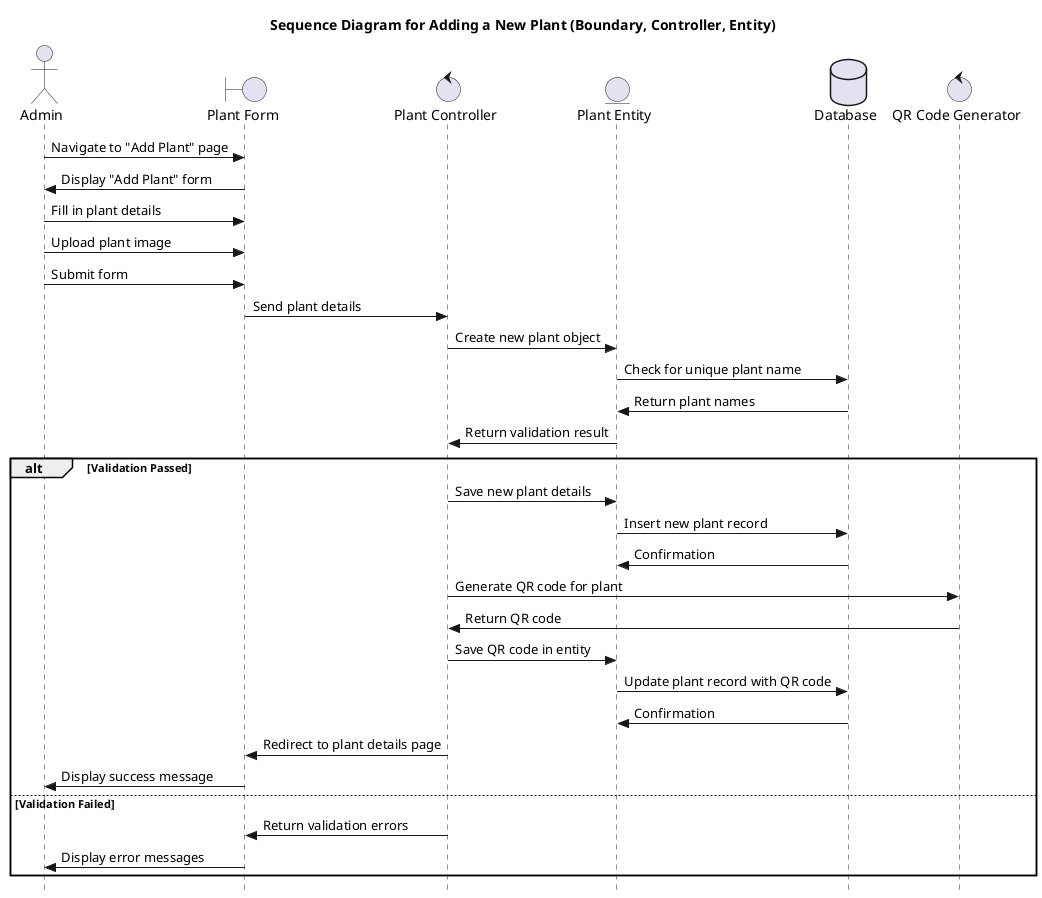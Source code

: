 @startuml Sequence Diagram for Adding a New Plant (Boundary, Controller, Entity)
title Sequence Diagram for Adding a New Plant (Boundary, Controller, Entity)


actor Admin
boundary "Plant Form" as Form
control "Plant Controller" as Controller
entity "Plant Entity" as Plant
database "Database" as DB
control "QR Code Generator" as QR

skinparam style strictuml

Admin -> Form : Navigate to "Add Plant" page
Form -> Admin : Display "Add Plant" form
Admin -> Form : Fill in plant details
Admin -> Form : Upload plant image
Admin -> Form : Submit form
Form -> Controller : Send plant details
Controller -> Plant : Create new plant object
Plant -> DB : Check for unique plant name
DB -> Plant : Return plant names
Plant -> Controller : Return validation result

alt Validation Passed
    Controller -> Plant : Save new plant details
    Plant -> DB : Insert new plant record
    DB -> Plant : Confirmation
    Controller -> QR : Generate QR code for plant
    QR -> Controller : Return QR code
    Controller -> Plant : Save QR code in entity
    Plant -> DB : Update plant record with QR code
    DB -> Plant : Confirmation
    Controller -> Form : Redirect to plant details page
    Form -> Admin : Display success message
else Validation Failed
    Controller -> Form : Return validation errors
    Form -> Admin : Display error messages
end

@enduml
